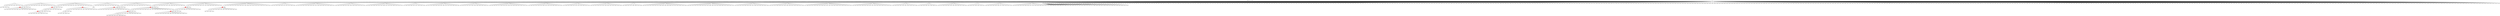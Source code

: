 digraph g {
	"56" -> "57";
	"57" [label="38"];
	"54" -> "55";
	"55" [color=indianred1, style=filled, label="33"];
	"53" -> "54";
	"54" [label="28"];
	"49" -> "50";
	"50" [color=indianred1, style=filled, label="11"];
	"48" -> "49";
	"49" [label="27"];
	"47" -> "48";
	"48" [color=indianred1, style=filled, label="49"];
	"46" -> "47";
	"47" [label="11"];
	"39" -> "40";
	"40" [label="25"];
	"38" -> "39";
	"39" [label="42"];
	"37" -> "38";
	"38" [color=indianred1, style=filled, label="29"];
	"36" -> "37";
	"37" [label="4"];
	"28" -> "29";
	"29" [color=indianred1, style=filled, label="20"];
	"27" -> "28";
	"28" [label="6"];
	"25" -> "26";
	"26" [label="44"];
	"24" -> "25";
	"25" [color=indianred1, style=filled, label="10"];
	"23" -> "24";
	"24" [label="35"];
	"22" -> "23";
	"23" [color=indianred1, style=filled, label="2"];
	"21" -> "22";
	"22" [label="10"];
	"16" -> "17";
	"17" [color=indianred1, style=filled, label="17"];
	"15" -> "16";
	"16" [label="39"];
	"14" -> "15";
	"15" [color=indianred1, style=filled, label="12"];
	"13" -> "14";
	"14" [label="17"];
	"7" -> "8";
	"8" [label="36"];
	"6" -> "7";
	"7" [color=indianred1, style=filled, label="48"];
	"5" -> "6";
	"6" [label="5"];
	"0" -> "1";
	"1" [label="34"];
	"0" -> "2";
	"2" [label="37"];
	"0" -> "3";
	"3" [label="21"];
	"0" -> "4";
	"4" [label="22"];
	"0" -> "5";
	"5" [label="48"];
	"0" -> "9";
	"9" [label="15"];
	"0" -> "10";
	"10" [label="32"];
	"0" -> "11";
	"11" [label="14"];
	"0" -> "12";
	"12" [label="43"];
	"0" -> "13";
	"13" [label="12"];
	"0" -> "18";
	"18" [label="18"];
	"0" -> "19";
	"19" [label="8"];
	"0" -> "20";
	"20" [label="9"];
	"0" -> "21";
	"21" [label="2"];
	"0" -> "27";
	"27" [label="20"];
	"0" -> "30";
	"30" [label="1"];
	"0" -> "31";
	"31" [label="30"];
	"0" -> "32";
	"32" [label="19"];
	"0" -> "33";
	"33" [label="46"];
	"0" -> "34";
	"34" [label="16"];
	"0" -> "35";
	"35" [label="40"];
	"0" -> "36";
	"36" [label="29"];
	"0" -> "41";
	"41" [label="41"];
	"0" -> "42";
	"42" [label="13"];
	"0" -> "43";
	"43" [label="23"];
	"0" -> "44";
	"44" [label="50"];
	"0" -> "45";
	"45" [label="7"];
	"0" -> "46";
	"46" [label="49"];
	"0" -> "51";
	"51" [label="31"];
	"0" -> "52";
	"52" [label="47"];
	"0" -> "53";
	"53" [label="33"];
	"0" -> "56";
	"56" [label="3"];
	"0" -> "58";
	"58" [label="45"];
	"0" -> "59";
	"59" [label="24"];
	"0" -> "60";
	"60" [label="26"];
	"0" [label="germline"];
	"0" -> "cell1";
	"cell1" [shape=box];
	"9" -> "cell2";
	"cell2" [shape=box];
	"0" -> "cell3";
	"cell3" [shape=box];
	"0" -> "cell4";
	"cell4" [shape=box];
	"2" -> "cell5";
	"cell5" [shape=box];
	"0" -> "cell6";
	"cell6" [shape=box];
	"0" -> "cell7";
	"cell7" [shape=box];
	"59" -> "cell8";
	"cell8" [shape=box];
	"0" -> "cell9";
	"cell9" [shape=box];
	"0" -> "cell10";
	"cell10" [shape=box];
	"0" -> "cell11";
	"cell11" [shape=box];
	"0" -> "cell12";
	"cell12" [shape=box];
	"0" -> "cell13";
	"cell13" [shape=box];
	"59" -> "cell14";
	"cell14" [shape=box];
	"0" -> "cell15";
	"cell15" [shape=box];
	"20" -> "cell16";
	"cell16" [shape=box];
	"15" -> "cell17";
	"cell17" [shape=box];
	"33" -> "cell18";
	"cell18" [shape=box];
	"2" -> "cell19";
	"cell19" [shape=box];
	"11" -> "cell20";
	"cell20" [shape=box];
	"18" -> "cell21";
	"cell21" [shape=box];
	"38" -> "cell22";
	"cell22" [shape=box];
	"40" -> "cell23";
	"cell23" [shape=box];
	"20" -> "cell24";
	"cell24" [shape=box];
	"0" -> "cell25";
	"cell25" [shape=box];
	"12" -> "cell26";
	"cell26" [shape=box];
	"0" -> "cell27";
	"cell27" [shape=box];
	"11" -> "cell28";
	"cell28" [shape=box];
	"0" -> "cell29";
	"cell29" [shape=box];
	"0" -> "cell30";
	"cell30" [shape=box];
	"0" -> "cell31";
	"cell31" [shape=box];
	"0" -> "cell32";
	"cell32" [shape=box];
	"32" -> "cell33";
	"cell33" [shape=box];
	"0" -> "cell34";
	"cell34" [shape=box];
	"31" -> "cell35";
	"cell35" [shape=box];
	"0" -> "cell36";
	"cell36" [shape=box];
	"0" -> "cell37";
	"cell37" [shape=box];
	"0" -> "cell38";
	"cell38" [shape=box];
	"0" -> "cell39";
	"cell39" [shape=box];
	"12" -> "cell40";
	"cell40" [shape=box];
	"0" -> "cell41";
	"cell41" [shape=box];
	"0" -> "cell42";
	"cell42" [shape=box];
	"0" -> "cell43";
	"cell43" [shape=box];
	"25" -> "cell44";
	"cell44" [shape=box];
	"56" -> "cell45";
	"cell45" [shape=box];
	"0" -> "cell46";
	"cell46" [shape=box];
	"0" -> "cell47";
	"cell47" [shape=box];
	"0" -> "cell48";
	"cell48" [shape=box];
	"10" -> "cell49";
	"cell49" [shape=box];
	"58" -> "cell50";
	"cell50" [shape=box];
	"0" -> "cell51";
	"cell51" [shape=box];
	"15" -> "cell52";
	"cell52" [shape=box];
	"0" -> "cell53";
	"cell53" [shape=box];
	"0" -> "cell54";
	"cell54" [shape=box];
	"8" -> "cell55";
	"cell55" [shape=box];
	"12" -> "cell56";
	"cell56" [shape=box];
	"0" -> "cell57";
	"cell57" [shape=box];
	"1" -> "cell58";
	"cell58" [shape=box];
	"0" -> "cell59";
	"cell59" [shape=box];
	"0" -> "cell60";
	"cell60" [shape=box];
	"0" -> "cell61";
	"cell61" [shape=box];
	"0" -> "cell62";
	"cell62" [shape=box];
	"21" -> "cell63";
	"cell63" [shape=box];
	"0" -> "cell64";
	"cell64" [shape=box];
	"0" -> "cell65";
	"cell65" [shape=box];
	"4" -> "cell66";
	"cell66" [shape=box];
	"11" -> "cell67";
	"cell67" [shape=box];
	"23" -> "cell68";
	"cell68" [shape=box];
	"17" -> "cell69";
	"cell69" [shape=box];
	"0" -> "cell70";
	"cell70" [shape=box];
	"35" -> "cell71";
	"cell71" [shape=box];
	"0" -> "cell72";
	"cell72" [shape=box];
	"31" -> "cell73";
	"cell73" [shape=box];
	"13" -> "cell74";
	"cell74" [shape=box];
	"25" -> "cell75";
	"cell75" [shape=box];
	"0" -> "cell76";
	"cell76" [shape=box];
	"0" -> "cell77";
	"cell77" [shape=box];
	"46" -> "cell78";
	"cell78" [shape=box];
	"41" -> "cell79";
	"cell79" [shape=box];
	"34" -> "cell80";
	"cell80" [shape=box];
	"0" -> "cell81";
	"cell81" [shape=box];
	"0" -> "cell82";
	"cell82" [shape=box];
	"0" -> "cell83";
	"cell83" [shape=box];
	"29" -> "cell84";
	"cell84" [shape=box];
	"0" -> "cell85";
	"cell85" [shape=box];
	"35" -> "cell86";
	"cell86" [shape=box];
	"0" -> "cell87";
	"cell87" [shape=box];
	"52" -> "cell88";
	"cell88" [shape=box];
	"0" -> "cell89";
	"cell89" [shape=box];
	"28" -> "cell90";
	"cell90" [shape=box];
	"12" -> "cell91";
	"cell91" [shape=box];
	"52" -> "cell92";
	"cell92" [shape=box];
	"51" -> "cell93";
	"cell93" [shape=box];
	"0" -> "cell94";
	"cell94" [shape=box];
	"41" -> "cell95";
	"cell95" [shape=box];
	"18" -> "cell96";
	"cell96" [shape=box];
	"50" -> "cell97";
	"cell97" [shape=box];
	"0" -> "cell98";
	"cell98" [shape=box];
	"44" -> "cell99";
	"cell99" [shape=box];
	"0" -> "cell100";
	"cell100" [shape=box];
	"32" -> "cell101";
	"cell101" [shape=box];
	"32" -> "cell102";
	"cell102" [shape=box];
	"0" -> "cell103";
	"cell103" [shape=box];
	"28" -> "cell104";
	"cell104" [shape=box];
	"33" -> "cell105";
	"cell105" [shape=box];
	"0" -> "cell106";
	"cell106" [shape=box];
	"28" -> "cell107";
	"cell107" [shape=box];
	"55" -> "cell108";
	"cell108" [shape=box];
	"23" -> "cell109";
	"cell109" [shape=box];
	"5" -> "cell110";
	"cell110" [shape=box];
	"49" -> "cell111";
	"cell111" [shape=box];
	"10" -> "cell112";
	"cell112" [shape=box];
	"18" -> "cell113";
	"cell113" [shape=box];
	"27" -> "cell114";
	"cell114" [shape=box];
	"0" -> "cell115";
	"cell115" [shape=box];
	"0" -> "cell116";
	"cell116" [shape=box];
	"0" -> "cell117";
	"cell117" [shape=box];
	"31" -> "cell118";
	"cell118" [shape=box];
	"0" -> "cell119";
	"cell119" [shape=box];
	"60" -> "cell120";
	"cell120" [shape=box];
	"25" -> "cell121";
	"cell121" [shape=box];
	"19" -> "cell122";
	"cell122" [shape=box];
	"0" -> "cell123";
	"cell123" [shape=box];
	"5" -> "cell124";
	"cell124" [shape=box];
	"23" -> "cell125";
	"cell125" [shape=box];
	"0" -> "cell126";
	"cell126" [shape=box];
	"0" -> "cell127";
	"cell127" [shape=box];
	"0" -> "cell128";
	"cell128" [shape=box];
	"0" -> "cell129";
	"cell129" [shape=box];
	"0" -> "cell130";
	"cell130" [shape=box];
	"20" -> "cell131";
	"cell131" [shape=box];
	"33" -> "cell132";
	"cell132" [shape=box];
	"0" -> "cell133";
	"cell133" [shape=box];
	"29" -> "cell134";
	"cell134" [shape=box];
	"32" -> "cell135";
	"cell135" [shape=box];
	"0" -> "cell136";
	"cell136" [shape=box];
	"0" -> "cell137";
	"cell137" [shape=box];
	"0" -> "cell138";
	"cell138" [shape=box];
	"0" -> "cell139";
	"cell139" [shape=box];
	"20" -> "cell140";
	"cell140" [shape=box];
	"17" -> "cell141";
	"cell141" [shape=box];
	"35" -> "cell142";
	"cell142" [shape=box];
	"0" -> "cell143";
	"cell143" [shape=box];
	"44" -> "cell144";
	"cell144" [shape=box];
	"0" -> "cell145";
	"cell145" [shape=box];
	"53" -> "cell146";
	"cell146" [shape=box];
	"0" -> "cell147";
	"cell147" [shape=box];
	"2" -> "cell148";
	"cell148" [shape=box];
	"0" -> "cell149";
	"cell149" [shape=box];
	"0" -> "cell150";
	"cell150" [shape=box];
	"0" -> "cell151";
	"cell151" [shape=box];
	"7" -> "cell152";
	"cell152" [shape=box];
	"23" -> "cell153";
	"cell153" [shape=box];
	"0" -> "cell154";
	"cell154" [shape=box];
	"0" -> "cell155";
	"cell155" [shape=box];
	"0" -> "cell156";
	"cell156" [shape=box];
	"31" -> "cell157";
	"cell157" [shape=box];
	"19" -> "cell158";
	"cell158" [shape=box];
	"0" -> "cell159";
	"cell159" [shape=box];
	"0" -> "cell160";
	"cell160" [shape=box];
	"47" -> "cell161";
	"cell161" [shape=box];
	"0" -> "cell162";
	"cell162" [shape=box];
	"17" -> "cell163";
	"cell163" [shape=box];
	"22" -> "cell164";
	"cell164" [shape=box];
	"33" -> "cell165";
	"cell165" [shape=box];
	"31" -> "cell166";
	"cell166" [shape=box];
	"0" -> "cell167";
	"cell167" [shape=box];
	"58" -> "cell168";
	"cell168" [shape=box];
	"55" -> "cell169";
	"cell169" [shape=box];
	"0" -> "cell170";
	"cell170" [shape=box];
	"38" -> "cell171";
	"cell171" [shape=box];
	"12" -> "cell172";
	"cell172" [shape=box];
	"34" -> "cell173";
	"cell173" [shape=box];
	"0" -> "cell174";
	"cell174" [shape=box];
	"21" -> "cell175";
	"cell175" [shape=box];
	"20" -> "cell176";
	"cell176" [shape=box];
	"58" -> "cell177";
	"cell177" [shape=box];
	"5" -> "cell178";
	"cell178" [shape=box];
	"0" -> "cell179";
	"cell179" [shape=box];
	"3" -> "cell180";
	"cell180" [shape=box];
	"10" -> "cell181";
	"cell181" [shape=box];
	"0" -> "cell182";
	"cell182" [shape=box];
	"60" -> "cell183";
	"cell183" [shape=box];
	"26" -> "cell184";
	"cell184" [shape=box];
	"23" -> "cell185";
	"cell185" [shape=box];
	"0" -> "cell186";
	"cell186" [shape=box];
	"53" -> "cell187";
	"cell187" [shape=box];
	"0" -> "cell188";
	"cell188" [shape=box];
	"0" -> "cell189";
	"cell189" [shape=box];
	"0" -> "cell190";
	"cell190" [shape=box];
	"1" -> "cell191";
	"cell191" [shape=box];
	"0" -> "cell192";
	"cell192" [shape=box];
	"0" -> "cell193";
	"cell193" [shape=box];
	"0" -> "cell194";
	"cell194" [shape=box];
	"40" -> "cell195";
	"cell195" [shape=box];
	"21" -> "cell196";
	"cell196" [shape=box];
	"0" -> "cell197";
	"cell197" [shape=box];
	"0" -> "cell198";
	"cell198" [shape=box];
	"48" -> "cell199";
	"cell199" [shape=box];
	"0" -> "cell200";
	"cell200" [shape=box];
	"18" -> "cell201";
	"cell201" [shape=box];
	"0" -> "cell202";
	"cell202" [shape=box];
	"27" -> "cell203";
	"cell203" [shape=box];
	"31" -> "cell204";
	"cell204" [shape=box];
	"46" -> "cell205";
	"cell205" [shape=box];
	"0" -> "cell206";
	"cell206" [shape=box];
	"14" -> "cell207";
	"cell207" [shape=box];
	"0" -> "cell208";
	"cell208" [shape=box];
	"52" -> "cell209";
	"cell209" [shape=box];
	"34" -> "cell210";
	"cell210" [shape=box];
	"0" -> "cell211";
	"cell211" [shape=box];
	"35" -> "cell212";
	"cell212" [shape=box];
	"0" -> "cell213";
	"cell213" [shape=box];
	"31" -> "cell214";
	"cell214" [shape=box];
	"0" -> "cell215";
	"cell215" [shape=box];
	"0" -> "cell216";
	"cell216" [shape=box];
	"0" -> "cell217";
	"cell217" [shape=box];
	"0" -> "cell218";
	"cell218" [shape=box];
	"0" -> "cell219";
	"cell219" [shape=box];
	"0" -> "cell220";
	"cell220" [shape=box];
	"11" -> "cell221";
	"cell221" [shape=box];
	"0" -> "cell222";
	"cell222" [shape=box];
	"0" -> "cell223";
	"cell223" [shape=box];
	"32" -> "cell224";
	"cell224" [shape=box];
	"0" -> "cell225";
	"cell225" [shape=box];
	"0" -> "cell226";
	"cell226" [shape=box];
	"0" -> "cell227";
	"cell227" [shape=box];
	"53" -> "cell228";
	"cell228" [shape=box];
	"42" -> "cell229";
	"cell229" [shape=box];
	"0" -> "cell230";
	"cell230" [shape=box];
	"2" -> "cell231";
	"cell231" [shape=box];
	"0" -> "cell232";
	"cell232" [shape=box];
	"0" -> "cell233";
	"cell233" [shape=box];
	"0" -> "cell234";
	"cell234" [shape=box];
	"42" -> "cell235";
	"cell235" [shape=box];
	"44" -> "cell236";
	"cell236" [shape=box];
	"0" -> "cell237";
	"cell237" [shape=box];
	"0" -> "cell238";
	"cell238" [shape=box];
	"36" -> "cell239";
	"cell239" [shape=box];
	"12" -> "cell240";
	"cell240" [shape=box];
	"0" -> "cell241";
	"cell241" [shape=box];
	"55" -> "cell242";
	"cell242" [shape=box];
	"0" -> "cell243";
	"cell243" [shape=box];
	"0" -> "cell244";
	"cell244" [shape=box];
	"0" -> "cell245";
	"cell245" [shape=box];
	"0" -> "cell246";
	"cell246" [shape=box];
	"0" -> "cell247";
	"cell247" [shape=box];
	"12" -> "cell248";
	"cell248" [shape=box];
	"0" -> "cell249";
	"cell249" [shape=box];
	"0" -> "cell250";
	"cell250" [shape=box];
	"0" -> "cell251";
	"cell251" [shape=box];
	"0" -> "cell252";
	"cell252" [shape=box];
	"0" -> "cell253";
	"cell253" [shape=box];
	"13" -> "cell254";
	"cell254" [shape=box];
	"18" -> "cell255";
	"cell255" [shape=box];
	"44" -> "cell256";
	"cell256" [shape=box];
	"7" -> "cell257";
	"cell257" [shape=box];
	"15" -> "cell258";
	"cell258" [shape=box];
	"27" -> "cell259";
	"cell259" [shape=box];
	"0" -> "cell260";
	"cell260" [shape=box];
	"7" -> "cell261";
	"cell261" [shape=box];
	"0" -> "cell262";
	"cell262" [shape=box];
	"0" -> "cell263";
	"cell263" [shape=box];
	"2" -> "cell264";
	"cell264" [shape=box];
	"0" -> "cell265";
	"cell265" [shape=box];
	"45" -> "cell266";
	"cell266" [shape=box];
	"57" -> "cell267";
	"cell267" [shape=box];
	"0" -> "cell268";
	"cell268" [shape=box];
	"0" -> "cell269";
	"cell269" [shape=box];
	"0" -> "cell270";
	"cell270" [shape=box];
	"0" -> "cell271";
	"cell271" [shape=box];
	"5" -> "cell272";
	"cell272" [shape=box];
	"29" -> "cell273";
	"cell273" [shape=box];
	"0" -> "cell274";
	"cell274" [shape=box];
	"43" -> "cell275";
	"cell275" [shape=box];
	"0" -> "cell276";
	"cell276" [shape=box];
	"11" -> "cell277";
	"cell277" [shape=box];
	"0" -> "cell278";
	"cell278" [shape=box];
	"12" -> "cell279";
	"cell279" [shape=box];
	"43" -> "cell280";
	"cell280" [shape=box];
	"0" -> "cell281";
	"cell281" [shape=box];
	"0" -> "cell282";
	"cell282" [shape=box];
	"29" -> "cell283";
	"cell283" [shape=box];
	"0" -> "cell284";
	"cell284" [shape=box];
	"26" -> "cell285";
	"cell285" [shape=box];
	"0" -> "cell286";
	"cell286" [shape=box];
	"59" -> "cell287";
	"cell287" [shape=box];
	"51" -> "cell288";
	"cell288" [shape=box];
	"0" -> "cell289";
	"cell289" [shape=box];
	"0" -> "cell290";
	"cell290" [shape=box];
	"20" -> "cell291";
	"cell291" [shape=box];
	"33" -> "cell292";
	"cell292" [shape=box];
	"0" -> "cell293";
	"cell293" [shape=box];
	"32" -> "cell294";
	"cell294" [shape=box];
	"0" -> "cell295";
	"cell295" [shape=box];
	"35" -> "cell296";
	"cell296" [shape=box];
	"0" -> "cell297";
	"cell297" [shape=box];
	"17" -> "cell298";
	"cell298" [shape=box];
	"0" -> "cell299";
	"cell299" [shape=box];
	"2" -> "cell300";
	"cell300" [shape=box];
	"42" -> "cell301";
	"cell301" [shape=box];
	"4" -> "cell302";
	"cell302" [shape=box];
	"7" -> "cell303";
	"cell303" [shape=box];
	"1" -> "cell304";
	"cell304" [shape=box];
	"0" -> "cell305";
	"cell305" [shape=box];
	"56" -> "cell306";
	"cell306" [shape=box];
	"38" -> "cell307";
	"cell307" [shape=box];
	"0" -> "cell308";
	"cell308" [shape=box];
	"0" -> "cell309";
	"cell309" [shape=box];
	"0" -> "cell310";
	"cell310" [shape=box];
	"0" -> "cell311";
	"cell311" [shape=box];
	"0" -> "cell312";
	"cell312" [shape=box];
	"56" -> "cell313";
	"cell313" [shape=box];
	"21" -> "cell314";
	"cell314" [shape=box];
	"0" -> "cell315";
	"cell315" [shape=box];
	"50" -> "cell316";
	"cell316" [shape=box];
	"0" -> "cell317";
	"cell317" [shape=box];
	"0" -> "cell318";
	"cell318" [shape=box];
	"0" -> "cell319";
	"cell319" [shape=box];
	"0" -> "cell320";
	"cell320" [shape=box];
	"29" -> "cell321";
	"cell321" [shape=box];
	"0" -> "cell322";
	"cell322" [shape=box];
	"20" -> "cell323";
	"cell323" [shape=box];
	"30" -> "cell324";
	"cell324" [shape=box];
	"10" -> "cell325";
	"cell325" [shape=box];
	"0" -> "cell326";
	"cell326" [shape=box];
	"60" -> "cell327";
	"cell327" [shape=box];
	"0" -> "cell328";
	"cell328" [shape=box];
	"38" -> "cell329";
	"cell329" [shape=box];
	"50" -> "cell330";
	"cell330" [shape=box];
	"20" -> "cell331";
	"cell331" [shape=box];
	"0" -> "cell332";
	"cell332" [shape=box];
	"1" -> "cell333";
	"cell333" [shape=box];
	"31" -> "cell334";
	"cell334" [shape=box];
	"28" -> "cell335";
	"cell335" [shape=box];
	"0" -> "cell336";
	"cell336" [shape=box];
	"44" -> "cell337";
	"cell337" [shape=box];
	"0" -> "cell338";
	"cell338" [shape=box];
	"51" -> "cell339";
	"cell339" [shape=box];
	"36" -> "cell340";
	"cell340" [shape=box];
	"35" -> "cell341";
	"cell341" [shape=box];
	"0" -> "cell342";
	"cell342" [shape=box];
	"4" -> "cell343";
	"cell343" [shape=box];
	"0" -> "cell344";
	"cell344" [shape=box];
	"32" -> "cell345";
	"cell345" [shape=box];
	"7" -> "cell346";
	"cell346" [shape=box];
	"20" -> "cell347";
	"cell347" [shape=box];
	"17" -> "cell348";
	"cell348" [shape=box];
	"41" -> "cell349";
	"cell349" [shape=box];
	"30" -> "cell350";
	"cell350" [shape=box];
	"0" -> "cell351";
	"cell351" [shape=box];
	"26" -> "cell352";
	"cell352" [shape=box];
	"0" -> "cell353";
	"cell353" [shape=box];
	"0" -> "cell354";
	"cell354" [shape=box];
	"0" -> "cell355";
	"cell355" [shape=box];
	"3" -> "cell356";
	"cell356" [shape=box];
	"41" -> "cell357";
	"cell357" [shape=box];
	"0" -> "cell358";
	"cell358" [shape=box];
	"0" -> "cell359";
	"cell359" [shape=box];
	"34" -> "cell360";
	"cell360" [shape=box];
	"0" -> "cell361";
	"cell361" [shape=box];
	"0" -> "cell362";
	"cell362" [shape=box];
	"36" -> "cell363";
	"cell363" [shape=box];
	"0" -> "cell364";
	"cell364" [shape=box];
	"23" -> "cell365";
	"cell365" [shape=box];
	"0" -> "cell366";
	"cell366" [shape=box];
	"32" -> "cell367";
	"cell367" [shape=box];
	"0" -> "cell368";
	"cell368" [shape=box];
	"0" -> "cell369";
	"cell369" [shape=box];
	"0" -> "cell370";
	"cell370" [shape=box];
	"21" -> "cell371";
	"cell371" [shape=box];
	"0" -> "cell372";
	"cell372" [shape=box];
	"13" -> "cell373";
	"cell373" [shape=box];
	"21" -> "cell374";
	"cell374" [shape=box];
	"14" -> "cell375";
	"cell375" [shape=box];
	"23" -> "cell376";
	"cell376" [shape=box];
	"23" -> "cell377";
	"cell377" [shape=box];
	"21" -> "cell378";
	"cell378" [shape=box];
	"0" -> "cell379";
	"cell379" [shape=box];
	"0" -> "cell380";
	"cell380" [shape=box];
	"0" -> "cell381";
	"cell381" [shape=box];
	"0" -> "cell382";
	"cell382" [shape=box];
	"53" -> "cell383";
	"cell383" [shape=box];
	"0" -> "cell384";
	"cell384" [shape=box];
	"34" -> "cell385";
	"cell385" [shape=box];
	"0" -> "cell386";
	"cell386" [shape=box];
	"0" -> "cell387";
	"cell387" [shape=box];
	"2" -> "cell388";
	"cell388" [shape=box];
	"0" -> "cell389";
	"cell389" [shape=box];
	"0" -> "cell390";
	"cell390" [shape=box];
	"6" -> "cell391";
	"cell391" [shape=box];
	"33" -> "cell392";
	"cell392" [shape=box];
	"0" -> "cell393";
	"cell393" [shape=box];
	"10" -> "cell394";
	"cell394" [shape=box];
	"7" -> "cell395";
	"cell395" [shape=box];
	"4" -> "cell396";
	"cell396" [shape=box];
	"59" -> "cell397";
	"cell397" [shape=box];
	"7" -> "cell398";
	"cell398" [shape=box];
	"12" -> "cell399";
	"cell399" [shape=box];
	"40" -> "cell400";
	"cell400" [shape=box];
	"0" -> "cell401";
	"cell401" [shape=box];
	"53" -> "cell402";
	"cell402" [shape=box];
	"0" -> "cell403";
	"cell403" [shape=box];
	"38" -> "cell404";
	"cell404" [shape=box];
	"43" -> "cell405";
	"cell405" [shape=box];
	"3" -> "cell406";
	"cell406" [shape=box];
	"0" -> "cell407";
	"cell407" [shape=box];
	"17" -> "cell408";
	"cell408" [shape=box];
	"13" -> "cell409";
	"cell409" [shape=box];
	"0" -> "cell410";
	"cell410" [shape=box];
	"0" -> "cell411";
	"cell411" [shape=box];
	"5" -> "cell412";
	"cell412" [shape=box];
	"0" -> "cell413";
	"cell413" [shape=box];
	"0" -> "cell414";
	"cell414" [shape=box];
	"0" -> "cell415";
	"cell415" [shape=box];
	"0" -> "cell416";
	"cell416" [shape=box];
	"0" -> "cell417";
	"cell417" [shape=box];
	"0" -> "cell418";
	"cell418" [shape=box];
	"0" -> "cell419";
	"cell419" [shape=box];
	"0" -> "cell420";
	"cell420" [shape=box];
	"0" -> "cell421";
	"cell421" [shape=box];
	"55" -> "cell422";
	"cell422" [shape=box];
	"0" -> "cell423";
	"cell423" [shape=box];
	"0" -> "cell424";
	"cell424" [shape=box];
	"0" -> "cell425";
	"cell425" [shape=box];
	"0" -> "cell426";
	"cell426" [shape=box];
	"38" -> "cell427";
	"cell427" [shape=box];
	"36" -> "cell428";
	"cell428" [shape=box];
	"55" -> "cell429";
	"cell429" [shape=box];
	"0" -> "cell430";
	"cell430" [shape=box];
	"35" -> "cell431";
	"cell431" [shape=box];
	"0" -> "cell432";
	"cell432" [shape=box];
	"0" -> "cell433";
	"cell433" [shape=box];
	"51" -> "cell434";
	"cell434" [shape=box];
	"0" -> "cell435";
	"cell435" [shape=box];
	"0" -> "cell436";
	"cell436" [shape=box];
	"0" -> "cell437";
	"cell437" [shape=box];
	"0" -> "cell438";
	"cell438" [shape=box];
	"0" -> "cell439";
	"cell439" [shape=box];
	"0" -> "cell440";
	"cell440" [shape=box];
	"23" -> "cell441";
	"cell441" [shape=box];
	"0" -> "cell442";
	"cell442" [shape=box];
	"0" -> "cell443";
	"cell443" [shape=box];
	"0" -> "cell444";
	"cell444" [shape=box];
	"25" -> "cell445";
	"cell445" [shape=box];
	"0" -> "cell446";
	"cell446" [shape=box];
	"0" -> "cell447";
	"cell447" [shape=box];
	"59" -> "cell448";
	"cell448" [shape=box];
	"0" -> "cell449";
	"cell449" [shape=box];
	"22" -> "cell450";
	"cell450" [shape=box];
	"5" -> "cell451";
	"cell451" [shape=box];
	"56" -> "cell452";
	"cell452" [shape=box];
	"0" -> "cell453";
	"cell453" [shape=box];
	"0" -> "cell454";
	"cell454" [shape=box];
	"44" -> "cell455";
	"cell455" [shape=box];
	"10" -> "cell456";
	"cell456" [shape=box];
	"0" -> "cell457";
	"cell457" [shape=box];
	"0" -> "cell458";
	"cell458" [shape=box];
	"31" -> "cell459";
	"cell459" [shape=box];
	"50" -> "cell460";
	"cell460" [shape=box];
	"54" -> "cell461";
	"cell461" [shape=box];
	"0" -> "cell462";
	"cell462" [shape=box];
	"0" -> "cell463";
	"cell463" [shape=box];
	"57" -> "cell464";
	"cell464" [shape=box];
	"9" -> "cell465";
	"cell465" [shape=box];
	"0" -> "cell466";
	"cell466" [shape=box];
	"0" -> "cell467";
	"cell467" [shape=box];
	"0" -> "cell468";
	"cell468" [shape=box];
	"0" -> "cell469";
	"cell469" [shape=box];
	"25" -> "cell470";
	"cell470" [shape=box];
	"0" -> "cell471";
	"cell471" [shape=box];
	"12" -> "cell472";
	"cell472" [shape=box];
	"0" -> "cell473";
	"cell473" [shape=box];
	"29" -> "cell474";
	"cell474" [shape=box];
	"23" -> "cell475";
	"cell475" [shape=box];
	"2" -> "cell476";
	"cell476" [shape=box];
	"0" -> "cell477";
	"cell477" [shape=box];
	"0" -> "cell478";
	"cell478" [shape=box];
	"0" -> "cell479";
	"cell479" [shape=box];
	"0" -> "cell480";
	"cell480" [shape=box];
	"27" -> "cell481";
	"cell481" [shape=box];
	"0" -> "cell482";
	"cell482" [shape=box];
	"0" -> "cell483";
	"cell483" [shape=box];
	"0" -> "cell484";
	"cell484" [shape=box];
	"60" -> "cell485";
	"cell485" [shape=box];
	"0" -> "cell486";
	"cell486" [shape=box];
	"2" -> "cell487";
	"cell487" [shape=box];
	"21" -> "cell488";
	"cell488" [shape=box];
	"3" -> "cell489";
	"cell489" [shape=box];
	"0" -> "cell490";
	"cell490" [shape=box];
	"18" -> "cell491";
	"cell491" [shape=box];
	"0" -> "cell492";
	"cell492" [shape=box];
	"0" -> "cell493";
	"cell493" [shape=box];
	"33" -> "cell494";
	"cell494" [shape=box];
	"0" -> "cell495";
	"cell495" [shape=box];
	"0" -> "cell496";
	"cell496" [shape=box];
	"8" -> "cell497";
	"cell497" [shape=box];
	"44" -> "cell498";
	"cell498" [shape=box];
	"1" -> "cell499";
	"cell499" [shape=box];
	"57" -> "cell500";
	"cell500" [shape=box];
	"23" -> "cell501";
	"cell501" [shape=box];
	"18" -> "cell502";
	"cell502" [shape=box];
	"0" -> "cell503";
	"cell503" [shape=box];
	"46" -> "cell504";
	"cell504" [shape=box];
	"0" -> "cell505";
	"cell505" [shape=box];
	"0" -> "cell506";
	"cell506" [shape=box];
	"26" -> "cell507";
	"cell507" [shape=box];
	"0" -> "cell508";
	"cell508" [shape=box];
	"0" -> "cell509";
	"cell509" [shape=box];
	"11" -> "cell510";
	"cell510" [shape=box];
	"0" -> "cell511";
	"cell511" [shape=box];
	"0" -> "cell512";
	"cell512" [shape=box];
	"19" -> "cell513";
	"cell513" [shape=box];
	"0" -> "cell514";
	"cell514" [shape=box];
	"0" -> "cell515";
	"cell515" [shape=box];
	"0" -> "cell516";
	"cell516" [shape=box];
	"42" -> "cell517";
	"cell517" [shape=box];
	"0" -> "cell518";
	"cell518" [shape=box];
	"42" -> "cell519";
	"cell519" [shape=box];
	"4" -> "cell520";
	"cell520" [shape=box];
	"58" -> "cell521";
	"cell521" [shape=box];
	"27" -> "cell522";
	"cell522" [shape=box];
	"0" -> "cell523";
	"cell523" [shape=box];
	"0" -> "cell524";
	"cell524" [shape=box];
	"53" -> "cell525";
	"cell525" [shape=box];
	"0" -> "cell526";
	"cell526" [shape=box];
	"0" -> "cell527";
	"cell527" [shape=box];
	"0" -> "cell528";
	"cell528" [shape=box];
	"0" -> "cell529";
	"cell529" [shape=box];
	"55" -> "cell530";
	"cell530" [shape=box];
	"4" -> "cell531";
	"cell531" [shape=box];
	"7" -> "cell532";
	"cell532" [shape=box];
	"39" -> "cell533";
	"cell533" [shape=box];
	"0" -> "cell534";
	"cell534" [shape=box];
	"43" -> "cell535";
	"cell535" [shape=box];
	"31" -> "cell536";
	"cell536" [shape=box];
	"30" -> "cell537";
	"cell537" [shape=box];
	"41" -> "cell538";
	"cell538" [shape=box];
	"0" -> "cell539";
	"cell539" [shape=box];
	"0" -> "cell540";
	"cell540" [shape=box];
	"0" -> "cell541";
	"cell541" [shape=box];
	"55" -> "cell542";
	"cell542" [shape=box];
	"0" -> "cell543";
	"cell543" [shape=box];
	"4" -> "cell544";
	"cell544" [shape=box];
	"0" -> "cell545";
	"cell545" [shape=box];
	"0" -> "cell546";
	"cell546" [shape=box];
	"33" -> "cell547";
	"cell547" [shape=box];
	"25" -> "cell548";
	"cell548" [shape=box];
	"0" -> "cell549";
	"cell549" [shape=box];
	"35" -> "cell550";
	"cell550" [shape=box];
	"35" -> "cell551";
	"cell551" [shape=box];
	"39" -> "cell552";
	"cell552" [shape=box];
	"0" -> "cell553";
	"cell553" [shape=box];
	"0" -> "cell554";
	"cell554" [shape=box];
	"49" -> "cell555";
	"cell555" [shape=box];
	"0" -> "cell556";
	"cell556" [shape=box];
	"0" -> "cell557";
	"cell557" [shape=box];
	"48" -> "cell558";
	"cell558" [shape=box];
	"31" -> "cell559";
	"cell559" [shape=box];
	"0" -> "cell560";
	"cell560" [shape=box];
	"0" -> "cell561";
	"cell561" [shape=box];
	"0" -> "cell562";
	"cell562" [shape=box];
	"2" -> "cell563";
	"cell563" [shape=box];
	"0" -> "cell564";
	"cell564" [shape=box];
	"0" -> "cell565";
	"cell565" [shape=box];
	"36" -> "cell566";
	"cell566" [shape=box];
	"0" -> "cell567";
	"cell567" [shape=box];
	"0" -> "cell568";
	"cell568" [shape=box];
	"9" -> "cell569";
	"cell569" [shape=box];
	"16" -> "cell570";
	"cell570" [shape=box];
	"0" -> "cell571";
	"cell571" [shape=box];
	"34" -> "cell572";
	"cell572" [shape=box];
	"0" -> "cell573";
	"cell573" [shape=box];
	"0" -> "cell574";
	"cell574" [shape=box];
	"0" -> "cell575";
	"cell575" [shape=box];
	"5" -> "cell576";
	"cell576" [shape=box];
	"35" -> "cell577";
	"cell577" [shape=box];
	"0" -> "cell578";
	"cell578" [shape=box];
	"32" -> "cell579";
	"cell579" [shape=box];
	"2" -> "cell580";
	"cell580" [shape=box];
	"10" -> "cell581";
	"cell581" [shape=box];
	"0" -> "cell582";
	"cell582" [shape=box];
	"0" -> "cell583";
	"cell583" [shape=box];
	"44" -> "cell584";
	"cell584" [shape=box];
	"4" -> "cell585";
	"cell585" [shape=box];
	"40" -> "cell586";
	"cell586" [shape=box];
	"13" -> "cell587";
	"cell587" [shape=box];
	"17" -> "cell588";
	"cell588" [shape=box];
	"0" -> "cell589";
	"cell589" [shape=box];
	"0" -> "cell590";
	"cell590" [shape=box];
	"0" -> "cell591";
	"cell591" [shape=box];
	"41" -> "cell592";
	"cell592" [shape=box];
	"48" -> "cell593";
	"cell593" [shape=box];
	"2" -> "cell594";
	"cell594" [shape=box];
	"33" -> "cell595";
	"cell595" [shape=box];
	"49" -> "cell596";
	"cell596" [shape=box];
	"38" -> "cell597";
	"cell597" [shape=box];
	"0" -> "cell598";
	"cell598" [shape=box];
	"51" -> "cell599";
	"cell599" [shape=box];
	"55" -> "cell600";
	"cell600" [shape=box];
	"0" -> "cell601";
	"cell601" [shape=box];
	"45" -> "cell602";
	"cell602" [shape=box];
	"34" -> "cell603";
	"cell603" [shape=box];
	"0" -> "cell604";
	"cell604" [shape=box];
	"19" -> "cell605";
	"cell605" [shape=box];
	"9" -> "cell606";
	"cell606" [shape=box];
	"9" -> "cell607";
	"cell607" [shape=box];
	"0" -> "cell608";
	"cell608" [shape=box];
	"52" -> "cell609";
	"cell609" [shape=box];
	"36" -> "cell610";
	"cell610" [shape=box];
	"5" -> "cell611";
	"cell611" [shape=box];
	"53" -> "cell612";
	"cell612" [shape=box];
	"0" -> "cell613";
	"cell613" [shape=box];
	"0" -> "cell614";
	"cell614" [shape=box];
	"0" -> "cell615";
	"cell615" [shape=box];
	"41" -> "cell616";
	"cell616" [shape=box];
	"46" -> "cell617";
	"cell617" [shape=box];
	"58" -> "cell618";
	"cell618" [shape=box];
	"46" -> "cell619";
	"cell619" [shape=box];
	"20" -> "cell620";
	"cell620" [shape=box];
	"26" -> "cell621";
	"cell621" [shape=box];
	"0" -> "cell622";
	"cell622" [shape=box];
	"0" -> "cell623";
	"cell623" [shape=box];
	"0" -> "cell624";
	"cell624" [shape=box];
	"0" -> "cell625";
	"cell625" [shape=box];
	"16" -> "cell626";
	"cell626" [shape=box];
	"43" -> "cell627";
	"cell627" [shape=box];
	"15" -> "cell628";
	"cell628" [shape=box];
	"0" -> "cell629";
	"cell629" [shape=box];
	"12" -> "cell630";
	"cell630" [shape=box];
	"21" -> "cell631";
	"cell631" [shape=box];
	"0" -> "cell632";
	"cell632" [shape=box];
	"0" -> "cell633";
	"cell633" [shape=box];
	"0" -> "cell634";
	"cell634" [shape=box];
	"31" -> "cell635";
	"cell635" [shape=box];
	"0" -> "cell636";
	"cell636" [shape=box];
	"0" -> "cell637";
	"cell637" [shape=box];
	"0" -> "cell638";
	"cell638" [shape=box];
	"0" -> "cell639";
	"cell639" [shape=box];
	"0" -> "cell640";
	"cell640" [shape=box];
	"35" -> "cell641";
	"cell641" [shape=box];
	"60" -> "cell642";
	"cell642" [shape=box];
	"52" -> "cell643";
	"cell643" [shape=box];
	"25" -> "cell644";
	"cell644" [shape=box];
	"0" -> "cell645";
	"cell645" [shape=box];
	"44" -> "cell646";
	"cell646" [shape=box];
	"21" -> "cell647";
	"cell647" [shape=box];
	"0" -> "cell648";
	"cell648" [shape=box];
	"0" -> "cell649";
	"cell649" [shape=box];
	"32" -> "cell650";
	"cell650" [shape=box];
	"13" -> "cell651";
	"cell651" [shape=box];
	"29" -> "cell652";
	"cell652" [shape=box];
	"0" -> "cell653";
	"cell653" [shape=box];
	"0" -> "cell654";
	"cell654" [shape=box];
	"0" -> "cell655";
	"cell655" [shape=box];
	"0" -> "cell656";
	"cell656" [shape=box];
	"0" -> "cell657";
	"cell657" [shape=box];
	"53" -> "cell658";
	"cell658" [shape=box];
	"0" -> "cell659";
	"cell659" [shape=box];
	"0" -> "cell660";
	"cell660" [shape=box];
	"10" -> "cell661";
	"cell661" [shape=box];
	"20" -> "cell662";
	"cell662" [shape=box];
	"0" -> "cell663";
	"cell663" [shape=box];
	"0" -> "cell664";
	"cell664" [shape=box];
	"0" -> "cell665";
	"cell665" [shape=box];
	"0" -> "cell666";
	"cell666" [shape=box];
	"0" -> "cell667";
	"cell667" [shape=box];
	"46" -> "cell668";
	"cell668" [shape=box];
	"0" -> "cell669";
	"cell669" [shape=box];
	"0" -> "cell670";
	"cell670" [shape=box];
	"9" -> "cell671";
	"cell671" [shape=box];
	"0" -> "cell672";
	"cell672" [shape=box];
	"0" -> "cell673";
	"cell673" [shape=box];
	"0" -> "cell674";
	"cell674" [shape=box];
	"0" -> "cell675";
	"cell675" [shape=box];
	"48" -> "cell676";
	"cell676" [shape=box];
	"15" -> "cell677";
	"cell677" [shape=box];
	"48" -> "cell678";
	"cell678" [shape=box];
	"0" -> "cell679";
	"cell679" [shape=box];
	"32" -> "cell680";
	"cell680" [shape=box];
	"0" -> "cell681";
	"cell681" [shape=box];
	"52" -> "cell682";
	"cell682" [shape=box];
	"51" -> "cell683";
	"cell683" [shape=box];
	"12" -> "cell684";
	"cell684" [shape=box];
	"25" -> "cell685";
	"cell685" [shape=box];
	"0" -> "cell686";
	"cell686" [shape=box];
	"0" -> "cell687";
	"cell687" [shape=box];
	"0" -> "cell688";
	"cell688" [shape=box];
	"0" -> "cell689";
	"cell689" [shape=box];
	"47" -> "cell690";
	"cell690" [shape=box];
	"0" -> "cell691";
	"cell691" [shape=box];
	"0" -> "cell692";
	"cell692" [shape=box];
	"0" -> "cell693";
	"cell693" [shape=box];
	"0" -> "cell694";
	"cell694" [shape=box];
	"0" -> "cell695";
	"cell695" [shape=box];
	"54" -> "cell696";
	"cell696" [shape=box];
	"0" -> "cell697";
	"cell697" [shape=box];
	"52" -> "cell698";
	"cell698" [shape=box];
	"34" -> "cell699";
	"cell699" [shape=box];
	"57" -> "cell700";
	"cell700" [shape=box];
	"0" -> "cell701";
	"cell701" [shape=box];
	"41" -> "cell702";
	"cell702" [shape=box];
	"59" -> "cell703";
	"cell703" [shape=box];
	"0" -> "cell704";
	"cell704" [shape=box];
	"0" -> "cell705";
	"cell705" [shape=box];
	"0" -> "cell706";
	"cell706" [shape=box];
	"10" -> "cell707";
	"cell707" [shape=box];
	"33" -> "cell708";
	"cell708" [shape=box];
	"0" -> "cell709";
	"cell709" [shape=box];
	"1" -> "cell710";
	"cell710" [shape=box];
	"0" -> "cell711";
	"cell711" [shape=box];
	"46" -> "cell712";
	"cell712" [shape=box];
	"0" -> "cell713";
	"cell713" [shape=box];
	"49" -> "cell714";
	"cell714" [shape=box];
	"0" -> "cell715";
	"cell715" [shape=box];
	"23" -> "cell716";
	"cell716" [shape=box];
	"0" -> "cell717";
	"cell717" [shape=box];
	"0" -> "cell718";
	"cell718" [shape=box];
	"0" -> "cell719";
	"cell719" [shape=box];
	"0" -> "cell720";
	"cell720" [shape=box];
	"0" -> "cell721";
	"cell721" [shape=box];
	"21" -> "cell722";
	"cell722" [shape=box];
	"0" -> "cell723";
	"cell723" [shape=box];
	"53" -> "cell724";
	"cell724" [shape=box];
	"0" -> "cell725";
	"cell725" [shape=box];
	"0" -> "cell726";
	"cell726" [shape=box];
	"13" -> "cell727";
	"cell727" [shape=box];
	"27" -> "cell728";
	"cell728" [shape=box];
	"53" -> "cell729";
	"cell729" [shape=box];
	"2" -> "cell730";
	"cell730" [shape=box];
	"0" -> "cell731";
	"cell731" [shape=box];
	"13" -> "cell732";
	"cell732" [shape=box];
	"0" -> "cell733";
	"cell733" [shape=box];
	"19" -> "cell734";
	"cell734" [shape=box];
	"0" -> "cell735";
	"cell735" [shape=box];
	"0" -> "cell736";
	"cell736" [shape=box];
	"22" -> "cell737";
	"cell737" [shape=box];
	"0" -> "cell738";
	"cell738" [shape=box];
	"0" -> "cell739";
	"cell739" [shape=box];
	"0" -> "cell740";
	"cell740" [shape=box];
	"0" -> "cell741";
	"cell741" [shape=box];
	"15" -> "cell742";
	"cell742" [shape=box];
	"19" -> "cell743";
	"cell743" [shape=box];
	"52" -> "cell744";
	"cell744" [shape=box];
	"0" -> "cell745";
	"cell745" [shape=box];
	"0" -> "cell746";
	"cell746" [shape=box];
	"0" -> "cell747";
	"cell747" [shape=box];
	"19" -> "cell748";
	"cell748" [shape=box];
	"0" -> "cell749";
	"cell749" [shape=box];
	"32" -> "cell750";
	"cell750" [shape=box];
	"4" -> "cell751";
	"cell751" [shape=box];
	"24" -> "cell752";
	"cell752" [shape=box];
	"0" -> "cell753";
	"cell753" [shape=box];
	"18" -> "cell754";
	"cell754" [shape=box];
	"0" -> "cell755";
	"cell755" [shape=box];
	"18" -> "cell756";
	"cell756" [shape=box];
	"0" -> "cell757";
	"cell757" [shape=box];
	"0" -> "cell758";
	"cell758" [shape=box];
	"0" -> "cell759";
	"cell759" [shape=box];
	"32" -> "cell760";
	"cell760" [shape=box];
	"0" -> "cell761";
	"cell761" [shape=box];
	"59" -> "cell762";
	"cell762" [shape=box];
	"52" -> "cell763";
	"cell763" [shape=box];
	"15" -> "cell764";
	"cell764" [shape=box];
	"35" -> "cell765";
	"cell765" [shape=box];
	"0" -> "cell766";
	"cell766" [shape=box];
	"1" -> "cell767";
	"cell767" [shape=box];
	"52" -> "cell768";
	"cell768" [shape=box];
	"0" -> "cell769";
	"cell769" [shape=box];
	"16" -> "cell770";
	"cell770" [shape=box];
	"0" -> "cell771";
	"cell771" [shape=box];
	"58" -> "cell772";
	"cell772" [shape=box];
	"1" -> "cell773";
	"cell773" [shape=box];
	"51" -> "cell774";
	"cell774" [shape=box];
	"0" -> "cell775";
	"cell775" [shape=box];
	"31" -> "cell776";
	"cell776" [shape=box];
	"59" -> "cell777";
	"cell777" [shape=box];
	"36" -> "cell778";
	"cell778" [shape=box];
	"0" -> "cell779";
	"cell779" [shape=box];
	"55" -> "cell780";
	"cell780" [shape=box];
	"31" -> "cell781";
	"cell781" [shape=box];
	"30" -> "cell782";
	"cell782" [shape=box];
	"4" -> "cell783";
	"cell783" [shape=box];
	"27" -> "cell784";
	"cell784" [shape=box];
	"0" -> "cell785";
	"cell785" [shape=box];
	"0" -> "cell786";
	"cell786" [shape=box];
	"47" -> "cell787";
	"cell787" [shape=box];
	"24" -> "cell788";
	"cell788" [shape=box];
	"18" -> "cell789";
	"cell789" [shape=box];
	"0" -> "cell790";
	"cell790" [shape=box];
	"0" -> "cell791";
	"cell791" [shape=box];
	"54" -> "cell792";
	"cell792" [shape=box];
	"0" -> "cell793";
	"cell793" [shape=box];
	"10" -> "cell794";
	"cell794" [shape=box];
	"0" -> "cell795";
	"cell795" [shape=box];
	"19" -> "cell796";
	"cell796" [shape=box];
	"0" -> "cell797";
	"cell797" [shape=box];
	"34" -> "cell798";
	"cell798" [shape=box];
	"0" -> "cell799";
	"cell799" [shape=box];
	"0" -> "cell800";
	"cell800" [shape=box];
	"4" -> "cell801";
	"cell801" [shape=box];
	"0" -> "cell802";
	"cell802" [shape=box];
	"11" -> "cell803";
	"cell803" [shape=box];
	"35" -> "cell804";
	"cell804" [shape=box];
	"58" -> "cell805";
	"cell805" [shape=box];
	"9" -> "cell806";
	"cell806" [shape=box];
	"21" -> "cell807";
	"cell807" [shape=box];
	"4" -> "cell808";
	"cell808" [shape=box];
	"0" -> "cell809";
	"cell809" [shape=box];
	"58" -> "cell810";
	"cell810" [shape=box];
	"0" -> "cell811";
	"cell811" [shape=box];
	"41" -> "cell812";
	"cell812" [shape=box];
	"17" -> "cell813";
	"cell813" [shape=box];
	"3" -> "cell814";
	"cell814" [shape=box];
	"0" -> "cell815";
	"cell815" [shape=box];
	"60" -> "cell816";
	"cell816" [shape=box];
	"29" -> "cell817";
	"cell817" [shape=box];
	"41" -> "cell818";
	"cell818" [shape=box];
	"0" -> "cell819";
	"cell819" [shape=box];
	"58" -> "cell820";
	"cell820" [shape=box];
	"0" -> "cell821";
	"cell821" [shape=box];
	"45" -> "cell822";
	"cell822" [shape=box];
	"0" -> "cell823";
	"cell823" [shape=box];
	"0" -> "cell824";
	"cell824" [shape=box];
	"0" -> "cell825";
	"cell825" [shape=box];
	"0" -> "cell826";
	"cell826" [shape=box];
	"0" -> "cell827";
	"cell827" [shape=box];
	"0" -> "cell828";
	"cell828" [shape=box];
	"18" -> "cell829";
	"cell829" [shape=box];
	"27" -> "cell830";
	"cell830" [shape=box];
	"3" -> "cell831";
	"cell831" [shape=box];
	"0" -> "cell832";
	"cell832" [shape=box];
	"0" -> "cell833";
	"cell833" [shape=box];
	"0" -> "cell834";
	"cell834" [shape=box];
	"0" -> "cell835";
	"cell835" [shape=box];
	"58" -> "cell836";
	"cell836" [shape=box];
	"0" -> "cell837";
	"cell837" [shape=box];
	"0" -> "cell838";
	"cell838" [shape=box];
	"0" -> "cell839";
	"cell839" [shape=box];
	"29" -> "cell840";
	"cell840" [shape=box];
	"12" -> "cell841";
	"cell841" [shape=box];
	"17" -> "cell842";
	"cell842" [shape=box];
	"0" -> "cell843";
	"cell843" [shape=box];
	"0" -> "cell844";
	"cell844" [shape=box];
	"0" -> "cell845";
	"cell845" [shape=box];
	"3" -> "cell846";
	"cell846" [shape=box];
	"0" -> "cell847";
	"cell847" [shape=box];
	"0" -> "cell848";
	"cell848" [shape=box];
	"17" -> "cell849";
	"cell849" [shape=box];
	"45" -> "cell850";
	"cell850" [shape=box];
	"59" -> "cell851";
	"cell851" [shape=box];
	"0" -> "cell852";
	"cell852" [shape=box];
	"0" -> "cell853";
	"cell853" [shape=box];
	"0" -> "cell854";
	"cell854" [shape=box];
	"0" -> "cell855";
	"cell855" [shape=box];
	"0" -> "cell856";
	"cell856" [shape=box];
	"0" -> "cell857";
	"cell857" [shape=box];
	"0" -> "cell858";
	"cell858" [shape=box];
	"52" -> "cell859";
	"cell859" [shape=box];
	"45" -> "cell860";
	"cell860" [shape=box];
	"36" -> "cell861";
	"cell861" [shape=box];
	"0" -> "cell862";
	"cell862" [shape=box];
	"0" -> "cell863";
	"cell863" [shape=box];
	"8" -> "cell864";
	"cell864" [shape=box];
	"13" -> "cell865";
	"cell865" [shape=box];
	"39" -> "cell866";
	"cell866" [shape=box];
	"36" -> "cell867";
	"cell867" [shape=box];
	"38" -> "cell868";
	"cell868" [shape=box];
	"59" -> "cell869";
	"cell869" [shape=box];
	"27" -> "cell870";
	"cell870" [shape=box];
	"46" -> "cell871";
	"cell871" [shape=box];
	"50" -> "cell872";
	"cell872" [shape=box];
	"15" -> "cell873";
	"cell873" [shape=box];
	"0" -> "cell874";
	"cell874" [shape=box];
	"0" -> "cell875";
	"cell875" [shape=box];
	"5" -> "cell876";
	"cell876" [shape=box];
	"0" -> "cell877";
	"cell877" [shape=box];
	"10" -> "cell878";
	"cell878" [shape=box];
	"41" -> "cell879";
	"cell879" [shape=box];
	"0" -> "cell880";
	"cell880" [shape=box];
	"0" -> "cell881";
	"cell881" [shape=box];
	"0" -> "cell882";
	"cell882" [shape=box];
	"13" -> "cell883";
	"cell883" [shape=box];
	"33" -> "cell884";
	"cell884" [shape=box];
	"0" -> "cell885";
	"cell885" [shape=box];
	"18" -> "cell886";
	"cell886" [shape=box];
	"47" -> "cell887";
	"cell887" [shape=box];
	"11" -> "cell888";
	"cell888" [shape=box];
	"7" -> "cell889";
	"cell889" [shape=box];
	"32" -> "cell890";
	"cell890" [shape=box];
	"0" -> "cell891";
	"cell891" [shape=box];
	"43" -> "cell892";
	"cell892" [shape=box];
	"0" -> "cell893";
	"cell893" [shape=box];
	"0" -> "cell894";
	"cell894" [shape=box];
	"26" -> "cell895";
	"cell895" [shape=box];
	"0" -> "cell896";
	"cell896" [shape=box];
	"0" -> "cell897";
	"cell897" [shape=box];
	"0" -> "cell898";
	"cell898" [shape=box];
	"30" -> "cell899";
	"cell899" [shape=box];
	"26" -> "cell900";
	"cell900" [shape=box];
	"0" -> "cell901";
	"cell901" [shape=box];
	"0" -> "cell902";
	"cell902" [shape=box];
	"11" -> "cell903";
	"cell903" [shape=box];
	"0" -> "cell904";
	"cell904" [shape=box];
	"59" -> "cell905";
	"cell905" [shape=box];
	"0" -> "cell906";
	"cell906" [shape=box];
	"0" -> "cell907";
	"cell907" [shape=box];
	"30" -> "cell908";
	"cell908" [shape=box];
	"49" -> "cell909";
	"cell909" [shape=box];
	"25" -> "cell910";
	"cell910" [shape=box];
	"0" -> "cell911";
	"cell911" [shape=box];
	"41" -> "cell912";
	"cell912" [shape=box];
	"0" -> "cell913";
	"cell913" [shape=box];
	"31" -> "cell914";
	"cell914" [shape=box];
	"0" -> "cell915";
	"cell915" [shape=box];
	"7" -> "cell916";
	"cell916" [shape=box];
	"55" -> "cell917";
	"cell917" [shape=box];
	"0" -> "cell918";
	"cell918" [shape=box];
	"0" -> "cell919";
	"cell919" [shape=box];
	"0" -> "cell920";
	"cell920" [shape=box];
	"42" -> "cell921";
	"cell921" [shape=box];
	"59" -> "cell922";
	"cell922" [shape=box];
	"0" -> "cell923";
	"cell923" [shape=box];
	"0" -> "cell924";
	"cell924" [shape=box];
	"0" -> "cell925";
	"cell925" [shape=box];
	"0" -> "cell926";
	"cell926" [shape=box];
	"21" -> "cell927";
	"cell927" [shape=box];
	"10" -> "cell928";
	"cell928" [shape=box];
	"0" -> "cell929";
	"cell929" [shape=box];
	"0" -> "cell930";
	"cell930" [shape=box];
	"33" -> "cell931";
	"cell931" [shape=box];
	"23" -> "cell932";
	"cell932" [shape=box];
	"55" -> "cell933";
	"cell933" [shape=box];
	"0" -> "cell934";
	"cell934" [shape=box];
	"1" -> "cell935";
	"cell935" [shape=box];
	"0" -> "cell936";
	"cell936" [shape=box];
	"33" -> "cell937";
	"cell937" [shape=box];
	"0" -> "cell938";
	"cell938" [shape=box];
	"19" -> "cell939";
	"cell939" [shape=box];
	"0" -> "cell940";
	"cell940" [shape=box];
	"34" -> "cell941";
	"cell941" [shape=box];
	"29" -> "cell942";
	"cell942" [shape=box];
	"0" -> "cell943";
	"cell943" [shape=box];
	"7" -> "cell944";
	"cell944" [shape=box];
	"11" -> "cell945";
	"cell945" [shape=box];
	"0" -> "cell946";
	"cell946" [shape=box];
	"0" -> "cell947";
	"cell947" [shape=box];
	"0" -> "cell948";
	"cell948" [shape=box];
	"10" -> "cell949";
	"cell949" [shape=box];
	"48" -> "cell950";
	"cell950" [shape=box];
	"46" -> "cell951";
	"cell951" [shape=box];
	"0" -> "cell952";
	"cell952" [shape=box];
	"0" -> "cell953";
	"cell953" [shape=box];
	"46" -> "cell954";
	"cell954" [shape=box];
	"0" -> "cell955";
	"cell955" [shape=box];
	"5" -> "cell956";
	"cell956" [shape=box];
	"38" -> "cell957";
	"cell957" [shape=box];
	"32" -> "cell958";
	"cell958" [shape=box];
	"43" -> "cell959";
	"cell959" [shape=box];
	"0" -> "cell960";
	"cell960" [shape=box];
	"51" -> "cell961";
	"cell961" [shape=box];
	"0" -> "cell962";
	"cell962" [shape=box];
	"0" -> "cell963";
	"cell963" [shape=box];
	"0" -> "cell964";
	"cell964" [shape=box];
	"23" -> "cell965";
	"cell965" [shape=box];
	"0" -> "cell966";
	"cell966" [shape=box];
	"0" -> "cell967";
	"cell967" [shape=box];
	"2" -> "cell968";
	"cell968" [shape=box];
	"16" -> "cell969";
	"cell969" [shape=box];
	"0" -> "cell970";
	"cell970" [shape=box];
	"46" -> "cell971";
	"cell971" [shape=box];
	"44" -> "cell972";
	"cell972" [shape=box];
	"23" -> "cell973";
	"cell973" [shape=box];
	"0" -> "cell974";
	"cell974" [shape=box];
	"0" -> "cell975";
	"cell975" [shape=box];
	"0" -> "cell976";
	"cell976" [shape=box];
	"0" -> "cell977";
	"cell977" [shape=box];
	"0" -> "cell978";
	"cell978" [shape=box];
	"46" -> "cell979";
	"cell979" [shape=box];
	"13" -> "cell980";
	"cell980" [shape=box];
	"0" -> "cell981";
	"cell981" [shape=box];
	"38" -> "cell982";
	"cell982" [shape=box];
	"50" -> "cell983";
	"cell983" [shape=box];
	"10" -> "cell984";
	"cell984" [shape=box];
	"0" -> "cell985";
	"cell985" [shape=box];
	"0" -> "cell986";
	"cell986" [shape=box];
	"0" -> "cell987";
	"cell987" [shape=box];
	"0" -> "cell988";
	"cell988" [shape=box];
	"36" -> "cell989";
	"cell989" [shape=box];
	"44" -> "cell990";
	"cell990" [shape=box];
	"0" -> "cell991";
	"cell991" [shape=box];
	"0" -> "cell992";
	"cell992" [shape=box];
	"0" -> "cell993";
	"cell993" [shape=box];
	"0" -> "cell994";
	"cell994" [shape=box];
	"48" -> "cell995";
	"cell995" [shape=box];
	"52" -> "cell996";
	"cell996" [shape=box];
	"29" -> "cell997";
	"cell997" [shape=box];
	"0" -> "cell998";
	"cell998" [shape=box];
	"0" -> "cell999";
	"cell999" [shape=box];
	"29" -> "cell1000";
	"cell1000" [shape=box];
	"12" -> "cell1001";
	"cell1001" [shape=box];
	"35" -> "cell1002";
	"cell1002" [shape=box];
	"20" -> "cell1003";
	"cell1003" [shape=box];
	"9" -> "cell1004";
	"cell1004" [shape=box];
	"34" -> "cell1005";
	"cell1005" [shape=box];
	"0" -> "cell1006";
	"cell1006" [shape=box];
	"31" -> "cell1007";
	"cell1007" [shape=box];
	"3" -> "cell1008";
	"cell1008" [shape=box];
	"20" -> "cell1009";
	"cell1009" [shape=box];
	"0" -> "cell1010";
	"cell1010" [shape=box];
	"0" -> "cell1011";
	"cell1011" [shape=box];
	"5" -> "cell1012";
	"cell1012" [shape=box];
	"30" -> "cell1013";
	"cell1013" [shape=box];
	"0" -> "cell1014";
	"cell1014" [shape=box];
	"0" -> "cell1015";
	"cell1015" [shape=box];
	"56" -> "cell1016";
	"cell1016" [shape=box];
	"0" -> "cell1017";
	"cell1017" [shape=box];
	"0" -> "cell1018";
	"cell1018" [shape=box];
	"42" -> "cell1019";
	"cell1019" [shape=box];
	"17" -> "cell1020";
	"cell1020" [shape=box];
	"0" -> "cell1021";
	"cell1021" [shape=box];
	"12" -> "cell1022";
	"cell1022" [shape=box];
	"34" -> "cell1023";
	"cell1023" [shape=box];
	"0" -> "cell1024";
	"cell1024" [shape=box];
	"32" -> "cell1025";
	"cell1025" [shape=box];
	"38" -> "cell1026";
	"cell1026" [shape=box];
	"0" -> "cell1027";
	"cell1027" [shape=box];
	"0" -> "cell1028";
	"cell1028" [shape=box];
	"0" -> "cell1029";
	"cell1029" [shape=box];
	"42" -> "cell1030";
	"cell1030" [shape=box];
	"23" -> "cell1031";
	"cell1031" [shape=box];
	"8" -> "cell1032";
	"cell1032" [shape=box];
	"0" -> "cell1033";
	"cell1033" [shape=box];
	"30" -> "cell1034";
	"cell1034" [shape=box];
	"0" -> "cell1035";
	"cell1035" [shape=box];
	"0" -> "cell1036";
	"cell1036" [shape=box];
	"0" -> "cell1037";
	"cell1037" [shape=box];
	"0" -> "cell1038";
	"cell1038" [shape=box];
	"45" -> "cell1039";
	"cell1039" [shape=box];
	"0" -> "cell1040";
	"cell1040" [shape=box];
	"42" -> "cell1041";
	"cell1041" [shape=box];
	"0" -> "cell1042";
	"cell1042" [shape=box];
	"23" -> "cell1043";
	"cell1043" [shape=box];
	"3" -> "cell1044";
	"cell1044" [shape=box];
	"15" -> "cell1045";
	"cell1045" [shape=box];
	"0" -> "cell1046";
	"cell1046" [shape=box];
	"0" -> "cell1047";
	"cell1047" [shape=box];
	"31" -> "cell1048";
	"cell1048" [shape=box];
	"0" -> "cell1049";
	"cell1049" [shape=box];
	"0" -> "cell1050";
	"cell1050" [shape=box];
	"0" -> "cell1051";
	"cell1051" [shape=box];
	"0" -> "cell1052";
	"cell1052" [shape=box];
	"0" -> "cell1053";
	"cell1053" [shape=box];
	"0" -> "cell1054";
	"cell1054" [shape=box];
	"0" -> "cell1055";
	"cell1055" [shape=box];
	"55" -> "cell1056";
	"cell1056" [shape=box];
	"0" -> "cell1057";
	"cell1057" [shape=box];
	"59" -> "cell1058";
	"cell1058" [shape=box];
	"2" -> "cell1059";
	"cell1059" [shape=box];
	"17" -> "cell1060";
	"cell1060" [shape=box];
	"0" -> "cell1061";
	"cell1061" [shape=box];
	"35" -> "cell1062";
	"cell1062" [shape=box];
	"0" -> "cell1063";
	"cell1063" [shape=box];
	"0" -> "cell1064";
	"cell1064" [shape=box];
	"0" -> "cell1065";
	"cell1065" [shape=box];
	"9" -> "cell1066";
	"cell1066" [shape=box];
	"0" -> "cell1067";
	"cell1067" [shape=box];
	"59" -> "cell1068";
	"cell1068" [shape=box];
	"0" -> "cell1069";
	"cell1069" [shape=box];
	"60" -> "cell1070";
	"cell1070" [shape=box];
	"56" -> "cell1071";
	"cell1071" [shape=box];
	"0" -> "cell1072";
	"cell1072" [shape=box];
	"19" -> "cell1073";
	"cell1073" [shape=box];
	"52" -> "cell1074";
	"cell1074" [shape=box];
	"52" -> "cell1075";
	"cell1075" [shape=box];
	"0" -> "cell1076";
	"cell1076" [shape=box];
	"0" -> "cell1077";
	"cell1077" [shape=box];
	"0" -> "cell1078";
	"cell1078" [shape=box];
	"37" -> "cell1079";
	"cell1079" [shape=box];
	"11" -> "cell1080";
	"cell1080" [shape=box];
	"0" -> "cell1081";
	"cell1081" [shape=box];
	"41" -> "cell1082";
	"cell1082" [shape=box];
	"35" -> "cell1083";
	"cell1083" [shape=box];
	"32" -> "cell1084";
	"cell1084" [shape=box];
	"0" -> "cell1085";
	"cell1085" [shape=box];
	"42" -> "cell1086";
	"cell1086" [shape=box];
	"56" -> "cell1087";
	"cell1087" [shape=box];
	"31" -> "cell1088";
	"cell1088" [shape=box];
	"0" -> "cell1089";
	"cell1089" [shape=box];
	"1" -> "cell1090";
	"cell1090" [shape=box];
	"0" -> "cell1091";
	"cell1091" [shape=box];
	"0" -> "cell1092";
	"cell1092" [shape=box];
	"0" -> "cell1093";
	"cell1093" [shape=box];
	"13" -> "cell1094";
	"cell1094" [shape=box];
	"0" -> "cell1095";
	"cell1095" [shape=box];
	"0" -> "cell1096";
	"cell1096" [shape=box];
	"0" -> "cell1097";
	"cell1097" [shape=box];
	"33" -> "cell1098";
	"cell1098" [shape=box];
	"0" -> "cell1099";
	"cell1099" [shape=box];
	"46" -> "cell1100";
	"cell1100" [shape=box];
	"0" -> "cell1101";
	"cell1101" [shape=box];
	"0" -> "cell1102";
	"cell1102" [shape=box];
	"54" -> "cell1103";
	"cell1103" [shape=box];
	"0" -> "cell1104";
	"cell1104" [shape=box];
	"4" -> "cell1105";
	"cell1105" [shape=box];
	"0" -> "cell1106";
	"cell1106" [shape=box];
	"0" -> "cell1107";
	"cell1107" [shape=box];
	"51" -> "cell1108";
	"cell1108" [shape=box];
	"0" -> "cell1109";
	"cell1109" [shape=box];
	"12" -> "cell1110";
	"cell1110" [shape=box];
	"51" -> "cell1111";
	"cell1111" [shape=box];
	"0" -> "cell1112";
	"cell1112" [shape=box];
	"4" -> "cell1113";
	"cell1113" [shape=box];
	"0" -> "cell1114";
	"cell1114" [shape=box];
	"13" -> "cell1115";
	"cell1115" [shape=box];
	"0" -> "cell1116";
	"cell1116" [shape=box];
	"27" -> "cell1117";
	"cell1117" [shape=box];
	"0" -> "cell1118";
	"cell1118" [shape=box];
	"5" -> "cell1119";
	"cell1119" [shape=box];
	"0" -> "cell1120";
	"cell1120" [shape=box];
	"0" -> "cell1121";
	"cell1121" [shape=box];
	"46" -> "cell1122";
	"cell1122" [shape=box];
	"53" -> "cell1123";
	"cell1123" [shape=box];
	"50" -> "cell1124";
	"cell1124" [shape=box];
	"4" -> "cell1125";
	"cell1125" [shape=box];
	"0" -> "cell1126";
	"cell1126" [shape=box];
	"32" -> "cell1127";
	"cell1127" [shape=box];
	"0" -> "cell1128";
	"cell1128" [shape=box];
	"0" -> "cell1129";
	"cell1129" [shape=box];
	"3" -> "cell1130";
	"cell1130" [shape=box];
	"0" -> "cell1131";
	"cell1131" [shape=box];
	"15" -> "cell1132";
	"cell1132" [shape=box];
	"0" -> "cell1133";
	"cell1133" [shape=box];
	"0" -> "cell1134";
	"cell1134" [shape=box];
	"0" -> "cell1135";
	"cell1135" [shape=box];
	"5" -> "cell1136";
	"cell1136" [shape=box];
	"60" -> "cell1137";
	"cell1137" [shape=box];
	"0" -> "cell1138";
	"cell1138" [shape=box];
	"38" -> "cell1139";
	"cell1139" [shape=box];
	"43" -> "cell1140";
	"cell1140" [shape=box];
	"45" -> "cell1141";
	"cell1141" [shape=box];
	"24" -> "cell1142";
	"cell1142" [shape=box];
	"29" -> "cell1143";
	"cell1143" [shape=box];
	"32" -> "cell1144";
	"cell1144" [shape=box];
	"41" -> "cell1145";
	"cell1145" [shape=box];
	"18" -> "cell1146";
	"cell1146" [shape=box];
	"26" -> "cell1147";
	"cell1147" [shape=box];
	"44" -> "cell1148";
	"cell1148" [shape=box];
	"35" -> "cell1149";
	"cell1149" [shape=box];
	"41" -> "cell1150";
	"cell1150" [shape=box];
	"0" -> "cell1151";
	"cell1151" [shape=box];
	"35" -> "cell1152";
	"cell1152" [shape=box];
	"0" -> "cell1153";
	"cell1153" [shape=box];
	"0" -> "cell1154";
	"cell1154" [shape=box];
	"19" -> "cell1155";
	"cell1155" [shape=box];
	"0" -> "cell1156";
	"cell1156" [shape=box];
	"41" -> "cell1157";
	"cell1157" [shape=box];
	"25" -> "cell1158";
	"cell1158" [shape=box];
	"0" -> "cell1159";
	"cell1159" [shape=box];
	"0" -> "cell1160";
	"cell1160" [shape=box];
	"17" -> "cell1161";
	"cell1161" [shape=box];
	"0" -> "cell1162";
	"cell1162" [shape=box];
	"27" -> "cell1163";
	"cell1163" [shape=box];
	"0" -> "cell1164";
	"cell1164" [shape=box];
	"0" -> "cell1165";
	"cell1165" [shape=box];
	"0" -> "cell1166";
	"cell1166" [shape=box];
	"5" -> "cell1167";
	"cell1167" [shape=box];
	"0" -> "cell1168";
	"cell1168" [shape=box];
	"5" -> "cell1169";
	"cell1169" [shape=box];
	"11" -> "cell1170";
	"cell1170" [shape=box];
	"0" -> "cell1171";
	"cell1171" [shape=box];
	"5" -> "cell1172";
	"cell1172" [shape=box];
	"27" -> "cell1173";
	"cell1173" [shape=box];
	"0" -> "cell1174";
	"cell1174" [shape=box];
	"5" -> "cell1175";
	"cell1175" [shape=box];
	"51" -> "cell1176";
	"cell1176" [shape=box];
	"34" -> "cell1177";
	"cell1177" [shape=box];
	"3" -> "cell1178";
	"cell1178" [shape=box];
	"53" -> "cell1179";
	"cell1179" [shape=box];
	"35" -> "cell1180";
	"cell1180" [shape=box];
	"52" -> "cell1181";
	"cell1181" [shape=box];
	"5" -> "cell1182";
	"cell1182" [shape=box];
	"0" -> "cell1183";
	"cell1183" [shape=box];
	"2" -> "cell1184";
	"cell1184" [shape=box];
	"18" -> "cell1185";
	"cell1185" [shape=box];
	"0" -> "cell1186";
	"cell1186" [shape=box];
	"13" -> "cell1187";
	"cell1187" [shape=box];
	"0" -> "cell1188";
	"cell1188" [shape=box];
	"0" -> "cell1189";
	"cell1189" [shape=box];
	"50" -> "cell1190";
	"cell1190" [shape=box];
	"0" -> "cell1191";
	"cell1191" [shape=box];
	"3" -> "cell1192";
	"cell1192" [shape=box];
	"0" -> "cell1193";
	"cell1193" [shape=box];
	"0" -> "cell1194";
	"cell1194" [shape=box];
	"55" -> "cell1195";
	"cell1195" [shape=box];
	"34" -> "cell1196";
	"cell1196" [shape=box];
	"0" -> "cell1197";
	"cell1197" [shape=box];
	"0" -> "cell1198";
	"cell1198" [shape=box];
	"40" -> "cell1199";
	"cell1199" [shape=box];
	"0" -> "cell1200";
	"cell1200" [shape=box];
	labelloc="t";
	label="Confidence score: -2567.402843";
}

